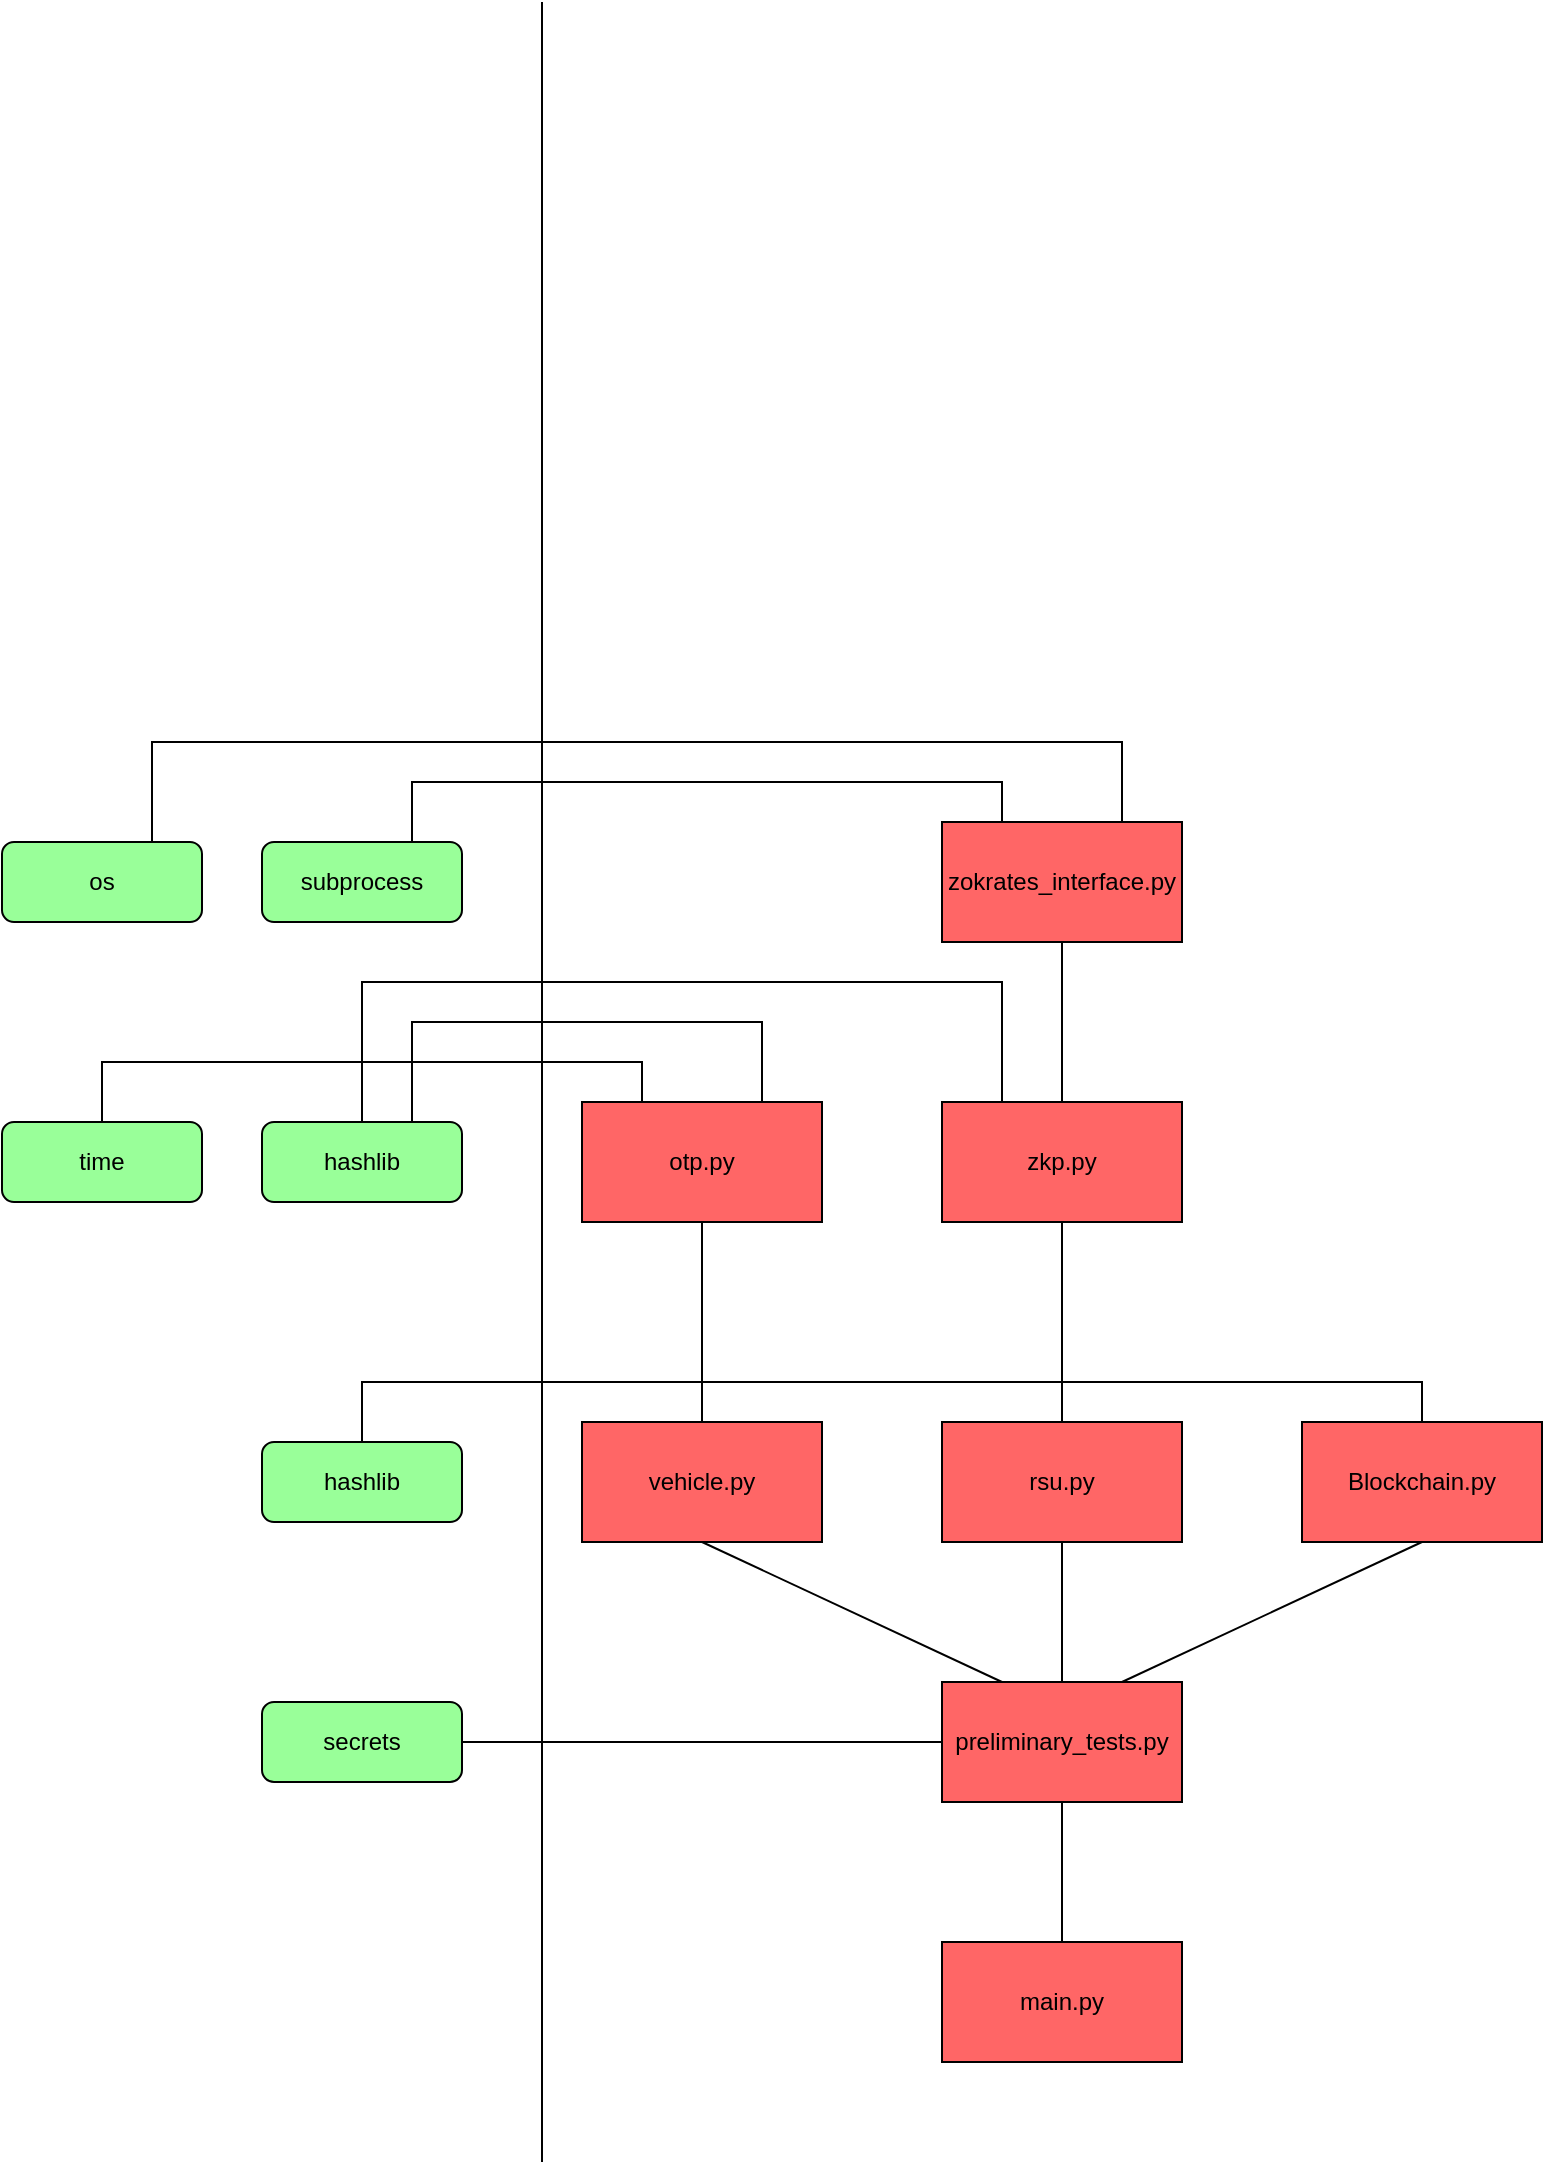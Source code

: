 <mxfile version="27.0.9">
  <diagram name="Page-1" id="-PPmAhaqMWSj-D0FORER">
    <mxGraphModel dx="1959" dy="2089" grid="1" gridSize="10" guides="1" tooltips="1" connect="1" arrows="1" fold="1" page="1" pageScale="1" pageWidth="850" pageHeight="1100" math="0" shadow="0">
      <root>
        <mxCell id="0" />
        <mxCell id="1" parent="0" />
        <mxCell id="298JUHAa2YfvcBydxoUs-1" value="vehicle.py" style="rounded=0;whiteSpace=wrap;html=1;fillColor=#FF6666;" vertex="1" parent="1">
          <mxGeometry x="360" y="-380" width="120" height="60" as="geometry" />
        </mxCell>
        <mxCell id="298JUHAa2YfvcBydxoUs-2" value="rsu.py" style="rounded=0;whiteSpace=wrap;html=1;fillColor=#FF6666;" vertex="1" parent="1">
          <mxGeometry x="540" y="-380" width="120" height="60" as="geometry" />
        </mxCell>
        <mxCell id="298JUHAa2YfvcBydxoUs-3" value="otp.py" style="rounded=0;whiteSpace=wrap;html=1;fillColor=#FF6666;" vertex="1" parent="1">
          <mxGeometry x="360" y="-540" width="120" height="60" as="geometry" />
        </mxCell>
        <mxCell id="298JUHAa2YfvcBydxoUs-4" value="main.py" style="rounded=0;whiteSpace=wrap;html=1;fillColor=#FF6666;" vertex="1" parent="1">
          <mxGeometry x="540" y="-120" width="120" height="60" as="geometry" />
        </mxCell>
        <mxCell id="298JUHAa2YfvcBydxoUs-5" value="preliminary_tests.py" style="rounded=0;whiteSpace=wrap;html=1;fillColor=#FF6666;" vertex="1" parent="1">
          <mxGeometry x="540" y="-250" width="120" height="60" as="geometry" />
        </mxCell>
        <mxCell id="298JUHAa2YfvcBydxoUs-6" value="zokrates_interface.py" style="rounded=0;whiteSpace=wrap;html=1;fillColor=#FF6666;" vertex="1" parent="1">
          <mxGeometry x="540" y="-680" width="120" height="60" as="geometry" />
        </mxCell>
        <mxCell id="298JUHAa2YfvcBydxoUs-7" value="Blockchain.py" style="rounded=0;whiteSpace=wrap;html=1;fillColor=#FF6666;" vertex="1" parent="1">
          <mxGeometry x="720" y="-380" width="120" height="60" as="geometry" />
        </mxCell>
        <mxCell id="298JUHAa2YfvcBydxoUs-8" value="zkp.py" style="rounded=0;whiteSpace=wrap;html=1;fillColor=#FF6666;" vertex="1" parent="1">
          <mxGeometry x="540" y="-540" width="120" height="60" as="geometry" />
        </mxCell>
        <mxCell id="298JUHAa2YfvcBydxoUs-10" value="secrets" style="rounded=1;whiteSpace=wrap;html=1;fillColor=#99FF99;" vertex="1" parent="1">
          <mxGeometry x="200" y="-240" width="100" height="40" as="geometry" />
        </mxCell>
        <mxCell id="298JUHAa2YfvcBydxoUs-11" value="hashlib" style="rounded=1;whiteSpace=wrap;html=1;fillColor=#99FF99;" vertex="1" parent="1">
          <mxGeometry x="200" y="-370" width="100" height="40" as="geometry" />
        </mxCell>
        <mxCell id="298JUHAa2YfvcBydxoUs-13" value="hashlib" style="rounded=1;whiteSpace=wrap;html=1;fillColor=#99FF99;" vertex="1" parent="1">
          <mxGeometry x="200" y="-530" width="100" height="40" as="geometry" />
        </mxCell>
        <mxCell id="298JUHAa2YfvcBydxoUs-14" value="time" style="rounded=1;whiteSpace=wrap;html=1;fillColor=#99FF99;" vertex="1" parent="1">
          <mxGeometry x="70" y="-530" width="100" height="40" as="geometry" />
        </mxCell>
        <mxCell id="298JUHAa2YfvcBydxoUs-15" value="subprocess" style="rounded=1;whiteSpace=wrap;html=1;fillColor=#99FF99;" vertex="1" parent="1">
          <mxGeometry x="200" y="-670" width="100" height="40" as="geometry" />
        </mxCell>
        <mxCell id="298JUHAa2YfvcBydxoUs-16" value="os" style="rounded=1;whiteSpace=wrap;html=1;fillColor=#99FF99;" vertex="1" parent="1">
          <mxGeometry x="70" y="-670" width="100" height="40" as="geometry" />
        </mxCell>
        <mxCell id="298JUHAa2YfvcBydxoUs-17" value="" style="endArrow=none;html=1;rounded=0;" edge="1" parent="1">
          <mxGeometry width="50" height="50" relative="1" as="geometry">
            <mxPoint x="340" y="-10" as="sourcePoint" />
            <mxPoint x="340" y="-1090" as="targetPoint" />
          </mxGeometry>
        </mxCell>
        <mxCell id="298JUHAa2YfvcBydxoUs-18" value="" style="endArrow=none;html=1;rounded=0;entryX=0.5;entryY=1;entryDx=0;entryDy=0;exitX=0.5;exitY=0;exitDx=0;exitDy=0;" edge="1" parent="1" source="298JUHAa2YfvcBydxoUs-2" target="298JUHAa2YfvcBydxoUs-8">
          <mxGeometry width="50" height="50" relative="1" as="geometry">
            <mxPoint x="530" y="-480" as="sourcePoint" />
            <mxPoint x="580" y="-530" as="targetPoint" />
          </mxGeometry>
        </mxCell>
        <mxCell id="298JUHAa2YfvcBydxoUs-19" value="" style="endArrow=none;html=1;rounded=0;entryX=0.5;entryY=1;entryDx=0;entryDy=0;exitX=0.5;exitY=0;exitDx=0;exitDy=0;" edge="1" parent="1" source="298JUHAa2YfvcBydxoUs-1" target="298JUHAa2YfvcBydxoUs-3">
          <mxGeometry width="50" height="50" relative="1" as="geometry">
            <mxPoint x="510" y="-410" as="sourcePoint" />
            <mxPoint x="560" y="-460" as="targetPoint" />
          </mxGeometry>
        </mxCell>
        <mxCell id="298JUHAa2YfvcBydxoUs-20" value="" style="endArrow=none;html=1;rounded=0;entryX=0.5;entryY=1;entryDx=0;entryDy=0;exitX=0.25;exitY=0;exitDx=0;exitDy=0;" edge="1" parent="1" source="298JUHAa2YfvcBydxoUs-5" target="298JUHAa2YfvcBydxoUs-1">
          <mxGeometry width="50" height="50" relative="1" as="geometry">
            <mxPoint x="530" y="-390" as="sourcePoint" />
            <mxPoint x="580" y="-440" as="targetPoint" />
          </mxGeometry>
        </mxCell>
        <mxCell id="298JUHAa2YfvcBydxoUs-21" value="" style="endArrow=none;html=1;rounded=0;entryX=0.5;entryY=1;entryDx=0;entryDy=0;exitX=0.75;exitY=0;exitDx=0;exitDy=0;" edge="1" parent="1" source="298JUHAa2YfvcBydxoUs-5" target="298JUHAa2YfvcBydxoUs-7">
          <mxGeometry width="50" height="50" relative="1" as="geometry">
            <mxPoint x="530" y="-390" as="sourcePoint" />
            <mxPoint x="580" y="-440" as="targetPoint" />
          </mxGeometry>
        </mxCell>
        <mxCell id="298JUHAa2YfvcBydxoUs-22" value="" style="endArrow=none;html=1;rounded=0;entryX=0.5;entryY=1;entryDx=0;entryDy=0;exitX=0.5;exitY=0;exitDx=0;exitDy=0;" edge="1" parent="1" source="298JUHAa2YfvcBydxoUs-5" target="298JUHAa2YfvcBydxoUs-2">
          <mxGeometry width="50" height="50" relative="1" as="geometry">
            <mxPoint x="690" y="-230" as="sourcePoint" />
            <mxPoint x="740" y="-280" as="targetPoint" />
          </mxGeometry>
        </mxCell>
        <mxCell id="298JUHAa2YfvcBydxoUs-23" value="" style="endArrow=none;html=1;rounded=0;entryX=0.5;entryY=1;entryDx=0;entryDy=0;exitX=0.5;exitY=0;exitDx=0;exitDy=0;" edge="1" parent="1" source="298JUHAa2YfvcBydxoUs-8" target="298JUHAa2YfvcBydxoUs-6">
          <mxGeometry width="50" height="50" relative="1" as="geometry">
            <mxPoint x="750" y="-430" as="sourcePoint" />
            <mxPoint x="750" y="-530" as="targetPoint" />
          </mxGeometry>
        </mxCell>
        <mxCell id="298JUHAa2YfvcBydxoUs-24" value="" style="endArrow=none;html=1;rounded=0;entryX=0.5;entryY=1;entryDx=0;entryDy=0;" edge="1" parent="1" source="298JUHAa2YfvcBydxoUs-4" target="298JUHAa2YfvcBydxoUs-5">
          <mxGeometry width="50" height="50" relative="1" as="geometry">
            <mxPoint x="490" y="-190" as="sourcePoint" />
            <mxPoint x="540" y="-240" as="targetPoint" />
          </mxGeometry>
        </mxCell>
        <mxCell id="298JUHAa2YfvcBydxoUs-25" value="" style="endArrow=none;html=1;rounded=0;exitX=1;exitY=0.5;exitDx=0;exitDy=0;entryX=0;entryY=0.5;entryDx=0;entryDy=0;" edge="1" parent="1" source="298JUHAa2YfvcBydxoUs-10" target="298JUHAa2YfvcBydxoUs-5">
          <mxGeometry width="50" height="50" relative="1" as="geometry">
            <mxPoint x="370" y="-200" as="sourcePoint" />
            <mxPoint x="420" y="-250" as="targetPoint" />
          </mxGeometry>
        </mxCell>
        <mxCell id="298JUHAa2YfvcBydxoUs-26" value="" style="endArrow=none;html=1;rounded=0;entryX=0.25;entryY=0;entryDx=0;entryDy=0;exitX=0.5;exitY=0;exitDx=0;exitDy=0;" edge="1" parent="1" source="298JUHAa2YfvcBydxoUs-14" target="298JUHAa2YfvcBydxoUs-3">
          <mxGeometry width="50" height="50" relative="1" as="geometry">
            <mxPoint x="50" y="-390" as="sourcePoint" />
            <mxPoint x="100" y="-440" as="targetPoint" />
            <Array as="points">
              <mxPoint x="120" y="-560" />
              <mxPoint x="390" y="-560" />
            </Array>
          </mxGeometry>
        </mxCell>
        <mxCell id="298JUHAa2YfvcBydxoUs-27" value="" style="endArrow=none;html=1;rounded=0;exitX=0.75;exitY=0;exitDx=0;exitDy=0;entryX=0.75;entryY=0;entryDx=0;entryDy=0;" edge="1" parent="1" source="298JUHAa2YfvcBydxoUs-13" target="298JUHAa2YfvcBydxoUs-3">
          <mxGeometry width="50" height="50" relative="1" as="geometry">
            <mxPoint x="360" y="-590" as="sourcePoint" />
            <mxPoint x="410" y="-640" as="targetPoint" />
            <Array as="points">
              <mxPoint x="275" y="-580" />
              <mxPoint x="450" y="-580" />
            </Array>
          </mxGeometry>
        </mxCell>
        <mxCell id="298JUHAa2YfvcBydxoUs-28" value="" style="endArrow=none;html=1;rounded=0;exitX=0.5;exitY=0;exitDx=0;exitDy=0;entryX=0.5;entryY=0;entryDx=0;entryDy=0;" edge="1" parent="1" source="298JUHAa2YfvcBydxoUs-11" target="298JUHAa2YfvcBydxoUs-7">
          <mxGeometry width="50" height="50" relative="1" as="geometry">
            <mxPoint x="350" y="-400" as="sourcePoint" />
            <mxPoint x="780" y="-400" as="targetPoint" />
            <Array as="points">
              <mxPoint x="250" y="-400" />
              <mxPoint x="780" y="-400" />
            </Array>
          </mxGeometry>
        </mxCell>
        <mxCell id="298JUHAa2YfvcBydxoUs-29" value="" style="endArrow=none;html=1;rounded=0;entryX=0.5;entryY=0;entryDx=0;entryDy=0;exitX=0.25;exitY=0;exitDx=0;exitDy=0;" edge="1" parent="1" source="298JUHAa2YfvcBydxoUs-8" target="298JUHAa2YfvcBydxoUs-13">
          <mxGeometry width="50" height="50" relative="1" as="geometry">
            <mxPoint x="660" y="-440" as="sourcePoint" />
            <mxPoint x="710" y="-490" as="targetPoint" />
            <Array as="points">
              <mxPoint x="570" y="-600" />
              <mxPoint x="250" y="-600" />
            </Array>
          </mxGeometry>
        </mxCell>
        <mxCell id="298JUHAa2YfvcBydxoUs-30" value="" style="endArrow=none;html=1;rounded=0;entryX=0.75;entryY=0;entryDx=0;entryDy=0;exitX=0.75;exitY=0;exitDx=0;exitDy=0;" edge="1" parent="1" source="298JUHAa2YfvcBydxoUs-16" target="298JUHAa2YfvcBydxoUs-6">
          <mxGeometry width="50" height="50" relative="1" as="geometry">
            <mxPoint x="530" y="-770" as="sourcePoint" />
            <mxPoint x="580" y="-820" as="targetPoint" />
            <Array as="points">
              <mxPoint x="145" y="-720" />
              <mxPoint x="630" y="-720" />
            </Array>
          </mxGeometry>
        </mxCell>
        <mxCell id="298JUHAa2YfvcBydxoUs-31" value="" style="endArrow=none;html=1;rounded=0;entryX=0.25;entryY=0;entryDx=0;entryDy=0;exitX=0.75;exitY=0;exitDx=0;exitDy=0;" edge="1" parent="1" source="298JUHAa2YfvcBydxoUs-15" target="298JUHAa2YfvcBydxoUs-6">
          <mxGeometry width="50" height="50" relative="1" as="geometry">
            <mxPoint x="430" y="-740" as="sourcePoint" />
            <mxPoint x="480" y="-790" as="targetPoint" />
            <Array as="points">
              <mxPoint x="275" y="-700" />
              <mxPoint x="570" y="-700" />
            </Array>
          </mxGeometry>
        </mxCell>
      </root>
    </mxGraphModel>
  </diagram>
</mxfile>

